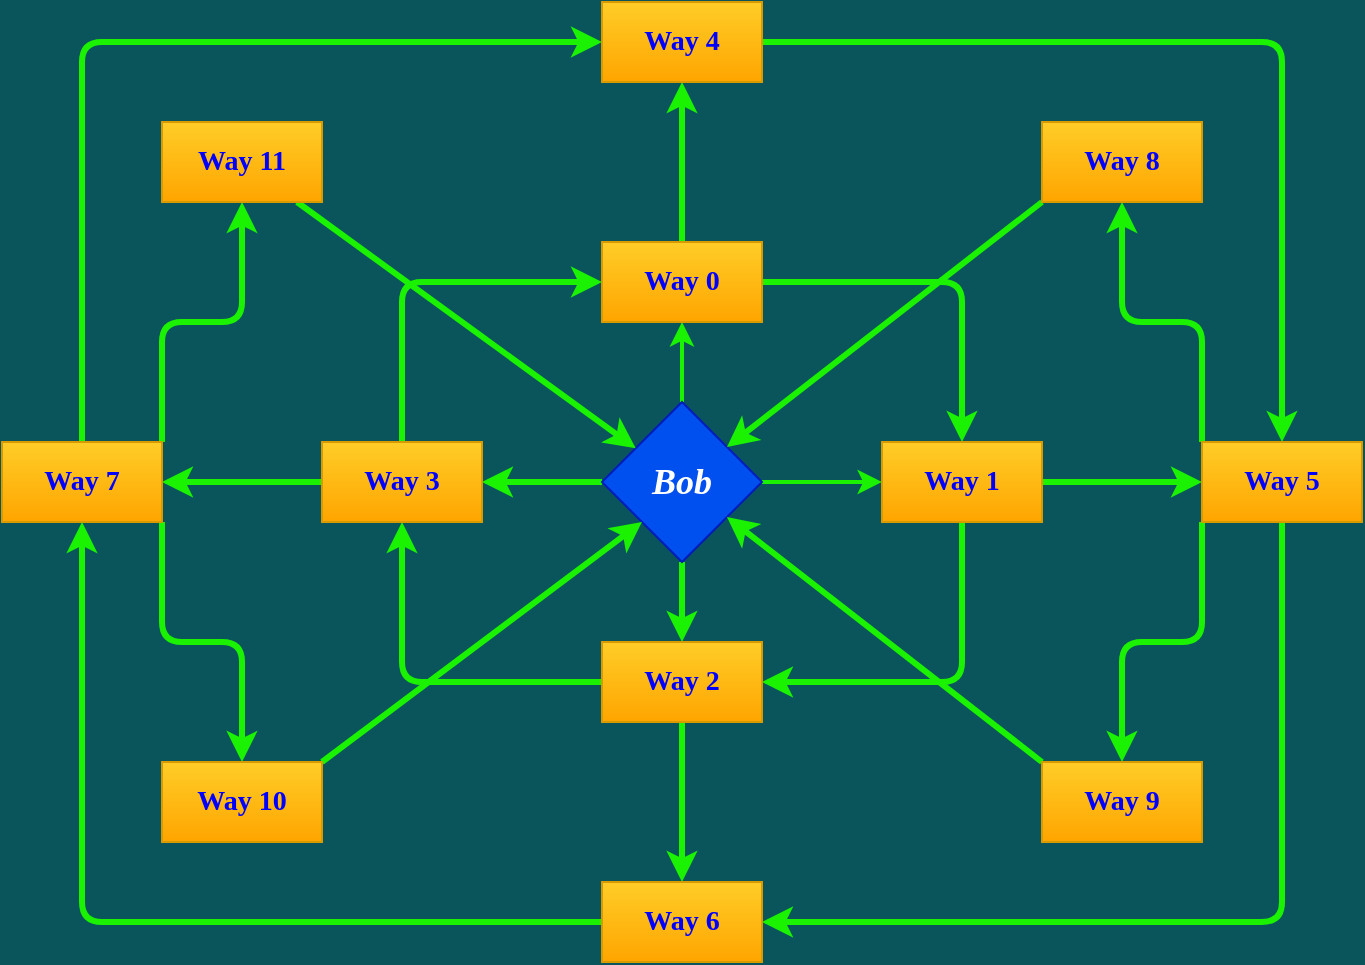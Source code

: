<mxfile version="15.2.9" type="device"><diagram id="DPDdv1_Y8aYLKs5ROSRf" name="Page-1"><mxGraphModel dx="1452" dy="546" grid="1" gridSize="10" guides="1" tooltips="1" connect="1" arrows="1" fold="1" page="1" pageScale="1" pageWidth="827" pageHeight="1169" background="#09555B" math="0" shadow="0"><root><mxCell id="0"/><mxCell id="1" parent="0"/><mxCell id="pKmUN5NbqOEBuliLdA_0-5" value="" style="edgeStyle=orthogonalEdgeStyle;curved=0;rounded=1;sketch=0;orthogonalLoop=1;jettySize=auto;html=1;fontFamily=Lucida Console;fontSize=14;fontColor=#0000FF;strokeColor=#1AF202;fillColor=#f8cecc;strokeWidth=2;" edge="1" parent="1" source="pKmUN5NbqOEBuliLdA_0-1" target="pKmUN5NbqOEBuliLdA_0-2"><mxGeometry relative="1" as="geometry"/></mxCell><mxCell id="pKmUN5NbqOEBuliLdA_0-6" value="" style="edgeStyle=orthogonalEdgeStyle;curved=0;rounded=1;sketch=0;orthogonalLoop=1;jettySize=auto;html=1;fontFamily=Lucida Console;fontSize=14;fontColor=#0000FF;strokeColor=#1AF202;fillColor=#f8cecc;strokeWidth=2;" edge="1" parent="1" source="pKmUN5NbqOEBuliLdA_0-1" target="pKmUN5NbqOEBuliLdA_0-3"><mxGeometry relative="1" as="geometry"/></mxCell><mxCell id="pKmUN5NbqOEBuliLdA_0-9" value="" style="edgeStyle=orthogonalEdgeStyle;curved=0;rounded=1;sketch=0;orthogonalLoop=1;jettySize=auto;html=1;fontFamily=Lucida Console;fontSize=14;fontColor=#0000FF;strokeColor=#1AF202;strokeWidth=3;" edge="1" parent="1" source="pKmUN5NbqOEBuliLdA_0-1" target="pKmUN5NbqOEBuliLdA_0-8"><mxGeometry relative="1" as="geometry"/></mxCell><mxCell id="pKmUN5NbqOEBuliLdA_0-10" value="" style="edgeStyle=orthogonalEdgeStyle;curved=0;rounded=1;sketch=0;orthogonalLoop=1;jettySize=auto;html=1;fontFamily=Lucida Console;fontSize=14;fontColor=#0000FF;strokeColor=#1AF202;strokeWidth=3;" edge="1" parent="1" source="pKmUN5NbqOEBuliLdA_0-1" target="pKmUN5NbqOEBuliLdA_0-7"><mxGeometry relative="1" as="geometry"/></mxCell><mxCell id="pKmUN5NbqOEBuliLdA_0-1" value="Bob" style="rhombus;whiteSpace=wrap;html=1;rounded=0;sketch=0;strokeColor=#001DBC;fillColor=#0050ef;fontColor=#ffffff;fontFamily=Lucida Console;fontSize=18;fontStyle=3" vertex="1" parent="1"><mxGeometry x="300" y="200" width="80" height="80" as="geometry"/></mxCell><mxCell id="pKmUN5NbqOEBuliLdA_0-22" style="edgeStyle=orthogonalEdgeStyle;rounded=1;sketch=0;jumpStyle=none;orthogonalLoop=1;jettySize=auto;html=1;fontFamily=Lucida Console;fontSize=14;fontColor=#0000FF;strokeColor=#1AF202;strokeWidth=3;entryX=0.5;entryY=0;entryDx=0;entryDy=0;" edge="1" parent="1" source="pKmUN5NbqOEBuliLdA_0-2" target="pKmUN5NbqOEBuliLdA_0-3"><mxGeometry relative="1" as="geometry"><mxPoint x="480" y="140" as="targetPoint"/></mxGeometry></mxCell><mxCell id="pKmUN5NbqOEBuliLdA_0-26" value="" style="edgeStyle=orthogonalEdgeStyle;rounded=1;sketch=0;jumpStyle=none;orthogonalLoop=1;jettySize=auto;html=1;fontFamily=Lucida Console;fontSize=14;fontColor=#0000FF;strokeColor=#1AF202;strokeWidth=3;" edge="1" parent="1" source="pKmUN5NbqOEBuliLdA_0-2" target="pKmUN5NbqOEBuliLdA_0-25"><mxGeometry relative="1" as="geometry"/></mxCell><mxCell id="pKmUN5NbqOEBuliLdA_0-2" value="Way 0" style="rounded=0;whiteSpace=wrap;html=1;sketch=0;fontFamily=Lucida Console;fontSize=14;shadow=0;glass=0;rotation=0;fontStyle=1;gradientColor=#ffa500;fillColor=#ffcd28;strokeColor=#d79b00;fontColor=#0000FF;" vertex="1" parent="1"><mxGeometry x="300" y="120" width="80" height="40" as="geometry"/></mxCell><mxCell id="pKmUN5NbqOEBuliLdA_0-21" value="" style="edgeStyle=orthogonalEdgeStyle;rounded=1;sketch=0;orthogonalLoop=1;jettySize=auto;html=1;fontFamily=Lucida Console;fontSize=14;fontColor=#0000FF;strokeColor=#1AF202;strokeWidth=3;entryX=1;entryY=0.5;entryDx=0;entryDy=0;jumpStyle=none;" edge="1" parent="1" source="pKmUN5NbqOEBuliLdA_0-3" target="pKmUN5NbqOEBuliLdA_0-7"><mxGeometry relative="1" as="geometry"><mxPoint x="480" y="340" as="targetPoint"/><Array as="points"><mxPoint x="480" y="340"/></Array></mxGeometry></mxCell><mxCell id="pKmUN5NbqOEBuliLdA_0-28" value="" style="edgeStyle=orthogonalEdgeStyle;rounded=1;sketch=0;jumpStyle=none;orthogonalLoop=1;jettySize=auto;html=1;fontFamily=Lucida Console;fontSize=14;fontColor=#0000FF;strokeColor=#1AF202;strokeWidth=3;" edge="1" parent="1" source="pKmUN5NbqOEBuliLdA_0-3" target="pKmUN5NbqOEBuliLdA_0-27"><mxGeometry relative="1" as="geometry"/></mxCell><mxCell id="pKmUN5NbqOEBuliLdA_0-3" value="Way 1" style="rounded=0;whiteSpace=wrap;html=1;sketch=0;fontFamily=Lucida Console;fontSize=14;shadow=0;glass=0;rotation=0;fontStyle=1;gradientColor=#ffa500;fillColor=#ffcd28;strokeColor=#d79b00;fontColor=#0000FF;" vertex="1" parent="1"><mxGeometry x="440" y="220" width="80" height="40" as="geometry"/></mxCell><mxCell id="pKmUN5NbqOEBuliLdA_0-16" style="edgeStyle=orthogonalEdgeStyle;curved=0;rounded=1;sketch=0;orthogonalLoop=1;jettySize=auto;html=1;entryX=0.5;entryY=1;entryDx=0;entryDy=0;fontFamily=Lucida Console;fontSize=14;fontColor=#0000FF;strokeColor=#1AF202;strokeWidth=3;" edge="1" parent="1" source="pKmUN5NbqOEBuliLdA_0-7" target="pKmUN5NbqOEBuliLdA_0-8"><mxGeometry relative="1" as="geometry"/></mxCell><mxCell id="pKmUN5NbqOEBuliLdA_0-30" value="" style="edgeStyle=orthogonalEdgeStyle;rounded=1;sketch=0;jumpStyle=none;orthogonalLoop=1;jettySize=auto;html=1;fontFamily=Lucida Console;fontSize=14;fontColor=#0000FF;strokeColor=#1AF202;strokeWidth=3;" edge="1" parent="1" source="pKmUN5NbqOEBuliLdA_0-7" target="pKmUN5NbqOEBuliLdA_0-29"><mxGeometry relative="1" as="geometry"/></mxCell><mxCell id="pKmUN5NbqOEBuliLdA_0-7" value="Way 2" style="rounded=0;whiteSpace=wrap;html=1;sketch=0;fontFamily=Lucida Console;fontSize=14;shadow=0;glass=0;rotation=0;fontStyle=1;gradientColor=#ffa500;fillColor=#ffcd28;strokeColor=#d79b00;fontColor=#0000FF;" vertex="1" parent="1"><mxGeometry x="300" y="320" width="80" height="40" as="geometry"/></mxCell><mxCell id="pKmUN5NbqOEBuliLdA_0-15" style="edgeStyle=orthogonalEdgeStyle;curved=0;rounded=1;sketch=0;orthogonalLoop=1;jettySize=auto;html=1;fontFamily=Lucida Console;fontSize=14;fontColor=#0000FF;strokeColor=#1AF202;strokeWidth=3;entryX=0;entryY=0.5;entryDx=0;entryDy=0;jumpStyle=arc;" edge="1" parent="1" source="pKmUN5NbqOEBuliLdA_0-8" target="pKmUN5NbqOEBuliLdA_0-2"><mxGeometry relative="1" as="geometry"><mxPoint x="200" y="140" as="targetPoint"/><Array as="points"><mxPoint x="200" y="140"/></Array></mxGeometry></mxCell><mxCell id="pKmUN5NbqOEBuliLdA_0-24" value="" style="edgeStyle=orthogonalEdgeStyle;rounded=1;sketch=0;jumpStyle=none;orthogonalLoop=1;jettySize=auto;html=1;fontFamily=Lucida Console;fontSize=14;fontColor=#0000FF;strokeColor=#1AF202;strokeWidth=3;" edge="1" parent="1" source="pKmUN5NbqOEBuliLdA_0-8" target="pKmUN5NbqOEBuliLdA_0-23"><mxGeometry relative="1" as="geometry"/></mxCell><mxCell id="pKmUN5NbqOEBuliLdA_0-8" value="Way 3" style="rounded=0;whiteSpace=wrap;html=1;sketch=0;fontFamily=Lucida Console;fontSize=14;shadow=0;glass=0;rotation=0;fontStyle=1;gradientColor=#ffa500;fillColor=#ffcd28;strokeColor=#d79b00;fontColor=#0000FF;" vertex="1" parent="1"><mxGeometry x="160" y="220" width="80" height="40" as="geometry"/></mxCell><mxCell id="pKmUN5NbqOEBuliLdA_0-39" style="rounded=1;sketch=0;jumpStyle=none;orthogonalLoop=1;jettySize=auto;html=1;entryX=0;entryY=0.5;entryDx=0;entryDy=0;fontFamily=Lucida Console;fontSize=14;fontColor=#0000FF;strokeColor=#1AF202;strokeWidth=3;shadow=0;edgeStyle=orthogonalEdgeStyle;sourcePerimeterSpacing=0;" edge="1" parent="1" source="pKmUN5NbqOEBuliLdA_0-23" target="pKmUN5NbqOEBuliLdA_0-25"><mxGeometry relative="1" as="geometry"><Array as="points"><mxPoint x="40" y="20"/></Array></mxGeometry></mxCell><mxCell id="pKmUN5NbqOEBuliLdA_0-45" style="edgeStyle=orthogonalEdgeStyle;rounded=1;sketch=0;jumpStyle=none;orthogonalLoop=1;jettySize=auto;html=1;exitX=1;exitY=0;exitDx=0;exitDy=0;shadow=0;fontFamily=Lucida Console;fontSize=14;fontColor=#0000FF;sourcePerimeterSpacing=0;strokeColor=#1AF202;strokeWidth=3;" edge="1" parent="1" source="pKmUN5NbqOEBuliLdA_0-23" target="pKmUN5NbqOEBuliLdA_0-44"><mxGeometry relative="1" as="geometry"/></mxCell><mxCell id="pKmUN5NbqOEBuliLdA_0-47" style="edgeStyle=orthogonalEdgeStyle;rounded=1;sketch=0;jumpStyle=none;orthogonalLoop=1;jettySize=auto;html=1;exitX=1;exitY=1;exitDx=0;exitDy=0;shadow=0;fontFamily=Lucida Console;fontSize=14;fontColor=#0000FF;sourcePerimeterSpacing=0;strokeColor=#1AF202;strokeWidth=3;" edge="1" parent="1" source="pKmUN5NbqOEBuliLdA_0-23" target="pKmUN5NbqOEBuliLdA_0-46"><mxGeometry relative="1" as="geometry"/></mxCell><mxCell id="pKmUN5NbqOEBuliLdA_0-23" value="Way 7" style="rounded=0;whiteSpace=wrap;html=1;sketch=0;fontFamily=Lucida Console;fontSize=14;shadow=0;glass=0;rotation=0;fontStyle=1;gradientColor=#ffa500;fillColor=#ffcd28;strokeColor=#d79b00;fontColor=#0000FF;" vertex="1" parent="1"><mxGeometry y="220" width="80" height="40" as="geometry"/></mxCell><mxCell id="pKmUN5NbqOEBuliLdA_0-40" style="edgeStyle=orthogonalEdgeStyle;rounded=1;sketch=0;jumpStyle=none;orthogonalLoop=1;jettySize=auto;html=1;shadow=0;fontFamily=Lucida Console;fontSize=14;fontColor=#0000FF;sourcePerimeterSpacing=0;strokeColor=#1AF202;strokeWidth=3;entryX=0.5;entryY=0;entryDx=0;entryDy=0;" edge="1" parent="1" source="pKmUN5NbqOEBuliLdA_0-25" target="pKmUN5NbqOEBuliLdA_0-27"><mxGeometry relative="1" as="geometry"><mxPoint x="640" y="210" as="targetPoint"/></mxGeometry></mxCell><mxCell id="pKmUN5NbqOEBuliLdA_0-25" value="Way 4" style="rounded=0;whiteSpace=wrap;html=1;sketch=0;fontFamily=Lucida Console;fontSize=14;shadow=0;glass=0;rotation=0;fontStyle=1;gradientColor=#ffa500;fillColor=#ffcd28;strokeColor=#d79b00;fontColor=#0000FF;" vertex="1" parent="1"><mxGeometry x="300" width="80" height="40" as="geometry"/></mxCell><mxCell id="pKmUN5NbqOEBuliLdA_0-42" style="edgeStyle=orthogonalEdgeStyle;rounded=1;sketch=0;jumpStyle=none;orthogonalLoop=1;jettySize=auto;html=1;entryX=1;entryY=0.5;entryDx=0;entryDy=0;shadow=0;fontFamily=Lucida Console;fontSize=14;fontColor=#0000FF;sourcePerimeterSpacing=0;strokeColor=#1AF202;strokeWidth=3;" edge="1" parent="1" source="pKmUN5NbqOEBuliLdA_0-27" target="pKmUN5NbqOEBuliLdA_0-29"><mxGeometry relative="1" as="geometry"><Array as="points"><mxPoint x="640" y="460"/></Array></mxGeometry></mxCell><mxCell id="pKmUN5NbqOEBuliLdA_0-49" style="edgeStyle=orthogonalEdgeStyle;rounded=1;sketch=0;jumpStyle=none;orthogonalLoop=1;jettySize=auto;html=1;exitX=0;exitY=0;exitDx=0;exitDy=0;shadow=0;fontFamily=Lucida Console;fontSize=14;fontColor=#0000FF;sourcePerimeterSpacing=0;strokeColor=#1AF202;strokeWidth=3;" edge="1" parent="1" source="pKmUN5NbqOEBuliLdA_0-27" target="pKmUN5NbqOEBuliLdA_0-48"><mxGeometry relative="1" as="geometry"/></mxCell><mxCell id="pKmUN5NbqOEBuliLdA_0-53" style="edgeStyle=orthogonalEdgeStyle;rounded=1;sketch=0;jumpStyle=none;orthogonalLoop=1;jettySize=auto;html=1;exitX=0;exitY=1;exitDx=0;exitDy=0;shadow=0;fontFamily=Lucida Console;fontSize=14;fontColor=#0000FF;sourcePerimeterSpacing=0;strokeColor=#1AF202;strokeWidth=3;" edge="1" parent="1" source="pKmUN5NbqOEBuliLdA_0-27" target="pKmUN5NbqOEBuliLdA_0-52"><mxGeometry relative="1" as="geometry"/></mxCell><mxCell id="pKmUN5NbqOEBuliLdA_0-27" value="Way 5" style="rounded=0;whiteSpace=wrap;html=1;sketch=0;fontFamily=Lucida Console;fontSize=14;shadow=0;glass=0;rotation=0;fontStyle=1;gradientColor=#ffa500;fillColor=#ffcd28;strokeColor=#d79b00;fontColor=#0000FF;" vertex="1" parent="1"><mxGeometry x="600" y="220" width="80" height="40" as="geometry"/></mxCell><mxCell id="pKmUN5NbqOEBuliLdA_0-33" style="edgeStyle=orthogonalEdgeStyle;rounded=1;sketch=0;jumpStyle=none;orthogonalLoop=1;jettySize=auto;html=1;entryX=0.5;entryY=1;entryDx=0;entryDy=0;fontFamily=Lucida Console;fontSize=14;fontColor=#0000FF;strokeColor=#1AF202;strokeWidth=3;" edge="1" parent="1" source="pKmUN5NbqOEBuliLdA_0-29" target="pKmUN5NbqOEBuliLdA_0-23"><mxGeometry relative="1" as="geometry"/></mxCell><mxCell id="pKmUN5NbqOEBuliLdA_0-29" value="Way 6" style="rounded=0;whiteSpace=wrap;html=1;sketch=0;fontFamily=Lucida Console;fontSize=14;shadow=0;glass=0;rotation=0;fontStyle=1;gradientColor=#ffa500;fillColor=#ffcd28;strokeColor=#d79b00;fontColor=#0000FF;" vertex="1" parent="1"><mxGeometry x="300" y="440" width="80" height="40" as="geometry"/></mxCell><mxCell id="pKmUN5NbqOEBuliLdA_0-54" style="rounded=1;sketch=0;jumpStyle=none;orthogonalLoop=1;jettySize=auto;html=1;shadow=0;fontFamily=Lucida Console;fontSize=14;fontColor=#0000FF;sourcePerimeterSpacing=0;strokeColor=#1AF202;strokeWidth=3;" edge="1" parent="1" source="pKmUN5NbqOEBuliLdA_0-44" target="pKmUN5NbqOEBuliLdA_0-1"><mxGeometry relative="1" as="geometry"/></mxCell><mxCell id="pKmUN5NbqOEBuliLdA_0-44" value="Way 11" style="rounded=0;whiteSpace=wrap;html=1;sketch=0;fontFamily=Lucida Console;fontSize=14;shadow=0;glass=0;rotation=0;fontStyle=1;gradientColor=#ffa500;fillColor=#ffcd28;strokeColor=#d79b00;fontColor=#0000FF;" vertex="1" parent="1"><mxGeometry x="80" y="60" width="80" height="40" as="geometry"/></mxCell><mxCell id="pKmUN5NbqOEBuliLdA_0-57" style="edgeStyle=none;rounded=1;sketch=0;jumpStyle=none;orthogonalLoop=1;jettySize=auto;html=1;exitX=1;exitY=0;exitDx=0;exitDy=0;entryX=0;entryY=1;entryDx=0;entryDy=0;shadow=0;fontFamily=Lucida Console;fontSize=14;fontColor=#0000FF;sourcePerimeterSpacing=0;strokeColor=#1AF202;strokeWidth=3;" edge="1" parent="1" source="pKmUN5NbqOEBuliLdA_0-46" target="pKmUN5NbqOEBuliLdA_0-1"><mxGeometry relative="1" as="geometry"/></mxCell><mxCell id="pKmUN5NbqOEBuliLdA_0-46" value="Way 10" style="rounded=0;whiteSpace=wrap;html=1;sketch=0;fontFamily=Lucida Console;fontSize=14;shadow=0;glass=0;rotation=0;fontStyle=1;gradientColor=#ffa500;fillColor=#ffcd28;strokeColor=#d79b00;fontColor=#0000FF;" vertex="1" parent="1"><mxGeometry x="80" y="380" width="80" height="40" as="geometry"/></mxCell><mxCell id="pKmUN5NbqOEBuliLdA_0-55" style="edgeStyle=none;rounded=1;sketch=0;jumpStyle=none;orthogonalLoop=1;jettySize=auto;html=1;exitX=0;exitY=1;exitDx=0;exitDy=0;shadow=0;fontFamily=Lucida Console;fontSize=14;fontColor=#0000FF;sourcePerimeterSpacing=0;strokeColor=#1AF202;strokeWidth=3;" edge="1" parent="1" source="pKmUN5NbqOEBuliLdA_0-48" target="pKmUN5NbqOEBuliLdA_0-1"><mxGeometry relative="1" as="geometry"/></mxCell><mxCell id="pKmUN5NbqOEBuliLdA_0-48" value="Way 8" style="rounded=0;whiteSpace=wrap;html=1;sketch=0;fontFamily=Lucida Console;fontSize=14;shadow=0;glass=0;rotation=0;fontStyle=1;gradientColor=#ffa500;fillColor=#ffcd28;strokeColor=#d79b00;fontColor=#0000FF;" vertex="1" parent="1"><mxGeometry x="520" y="60" width="80" height="40" as="geometry"/></mxCell><mxCell id="pKmUN5NbqOEBuliLdA_0-56" style="edgeStyle=none;rounded=1;sketch=0;jumpStyle=none;orthogonalLoop=1;jettySize=auto;html=1;exitX=0;exitY=0;exitDx=0;exitDy=0;shadow=0;fontFamily=Lucida Console;fontSize=14;fontColor=#0000FF;sourcePerimeterSpacing=0;strokeColor=#1AF202;strokeWidth=3;" edge="1" parent="1" source="pKmUN5NbqOEBuliLdA_0-52" target="pKmUN5NbqOEBuliLdA_0-1"><mxGeometry relative="1" as="geometry"/></mxCell><mxCell id="pKmUN5NbqOEBuliLdA_0-52" value="Way 9" style="rounded=0;whiteSpace=wrap;html=1;sketch=0;fontFamily=Lucida Console;fontSize=14;shadow=0;glass=0;rotation=0;fontStyle=1;gradientColor=#ffa500;fillColor=#ffcd28;strokeColor=#d79b00;fontColor=#0000FF;" vertex="1" parent="1"><mxGeometry x="520" y="380" width="80" height="40" as="geometry"/></mxCell></root></mxGraphModel></diagram></mxfile>